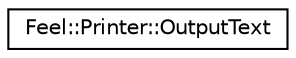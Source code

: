digraph "Graphical Class Hierarchy"
{
 // LATEX_PDF_SIZE
  edge [fontname="Helvetica",fontsize="10",labelfontname="Helvetica",labelfontsize="10"];
  node [fontname="Helvetica",fontsize="10",shape=record];
  rankdir="LR";
  Node0 [label="Feel::Printer::OutputText",height=0.2,width=0.4,color="black", fillcolor="white", style="filled",URL="$classFeel_1_1Printer_1_1OutputText.html",tooltip=" "];
}
